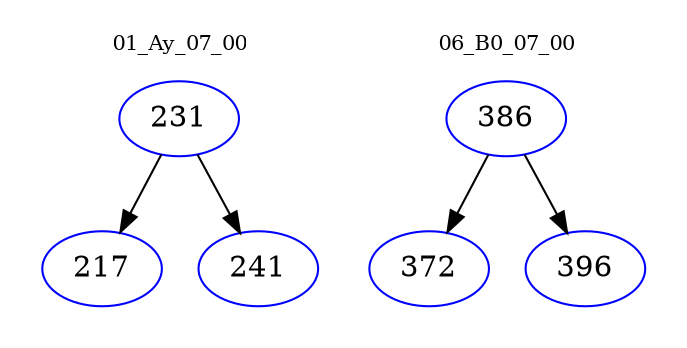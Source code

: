 digraph{
subgraph cluster_0 {
color = white
label = "01_Ay_07_00";
fontsize=10;
T0_231 [label="231", color="blue"]
T0_231 -> T0_217 [color="black"]
T0_217 [label="217", color="blue"]
T0_231 -> T0_241 [color="black"]
T0_241 [label="241", color="blue"]
}
subgraph cluster_1 {
color = white
label = "06_B0_07_00";
fontsize=10;
T1_386 [label="386", color="blue"]
T1_386 -> T1_372 [color="black"]
T1_372 [label="372", color="blue"]
T1_386 -> T1_396 [color="black"]
T1_396 [label="396", color="blue"]
}
}
